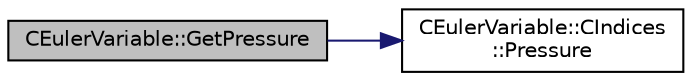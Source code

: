 digraph "CEulerVariable::GetPressure"
{
 // LATEX_PDF_SIZE
  edge [fontname="Helvetica",fontsize="10",labelfontname="Helvetica",labelfontsize="10"];
  node [fontname="Helvetica",fontsize="10",shape=record];
  rankdir="LR";
  Node1 [label="CEulerVariable::GetPressure",height=0.2,width=0.4,color="black", fillcolor="grey75", style="filled", fontcolor="black",tooltip="Get the flow pressure."];
  Node1 -> Node2 [color="midnightblue",fontsize="10",style="solid",fontname="Helvetica"];
  Node2 [label="CEulerVariable::CIndices\l::Pressure",height=0.2,width=0.4,color="black", fillcolor="white", style="filled",URL="$structCEulerVariable_1_1CIndices.html#a71ffbd849fd584ff3a787411497d3007",tooltip=" "];
}

